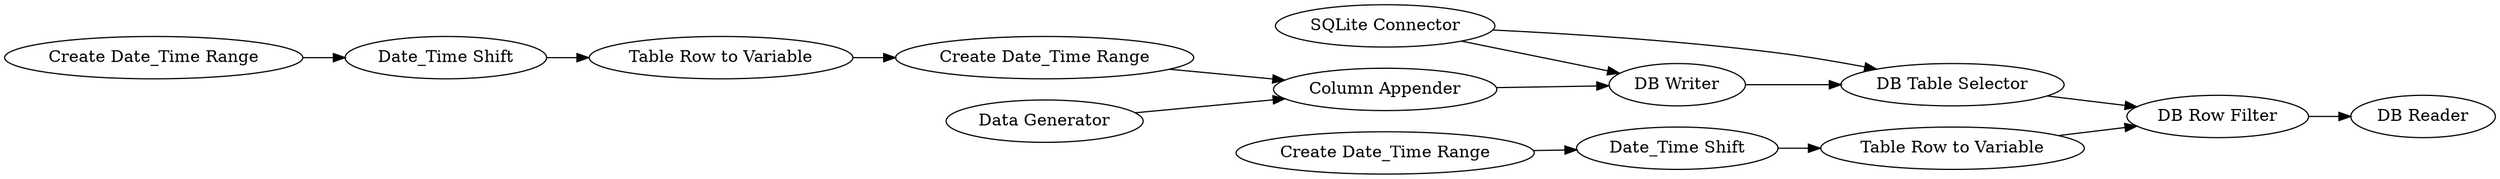 digraph {
	1 [label="SQLite Connector"]
	11 [label="Create Date_Time Range"]
	12 [label="Date_Time Shift"]
	13 [label="Table Row to Variable"]
	14 [label="DB Table Selector"]
	15 [label="DB Row Filter"]
	16 [label="DB Reader"]
	4 [label="Create Date_Time Range"]
	5 [label="Date_Time Shift"]
	6 [label="Table Row to Variable"]
	7 [label="Create Date_Time Range"]
	8 [label="Data Generator"]
	9 [label="Column Appender"]
	10 [label="DB Writer"]
	4 -> 5
	5 -> 6
	6 -> 7
	7 -> 9
	8 -> 9
	9 -> 10
	1 -> 14
	1 -> 10
	11 -> 12
	12 -> 13
	13 -> 15
	14 -> 15
	15 -> 16
	10 -> 14
	rankdir=LR
}
